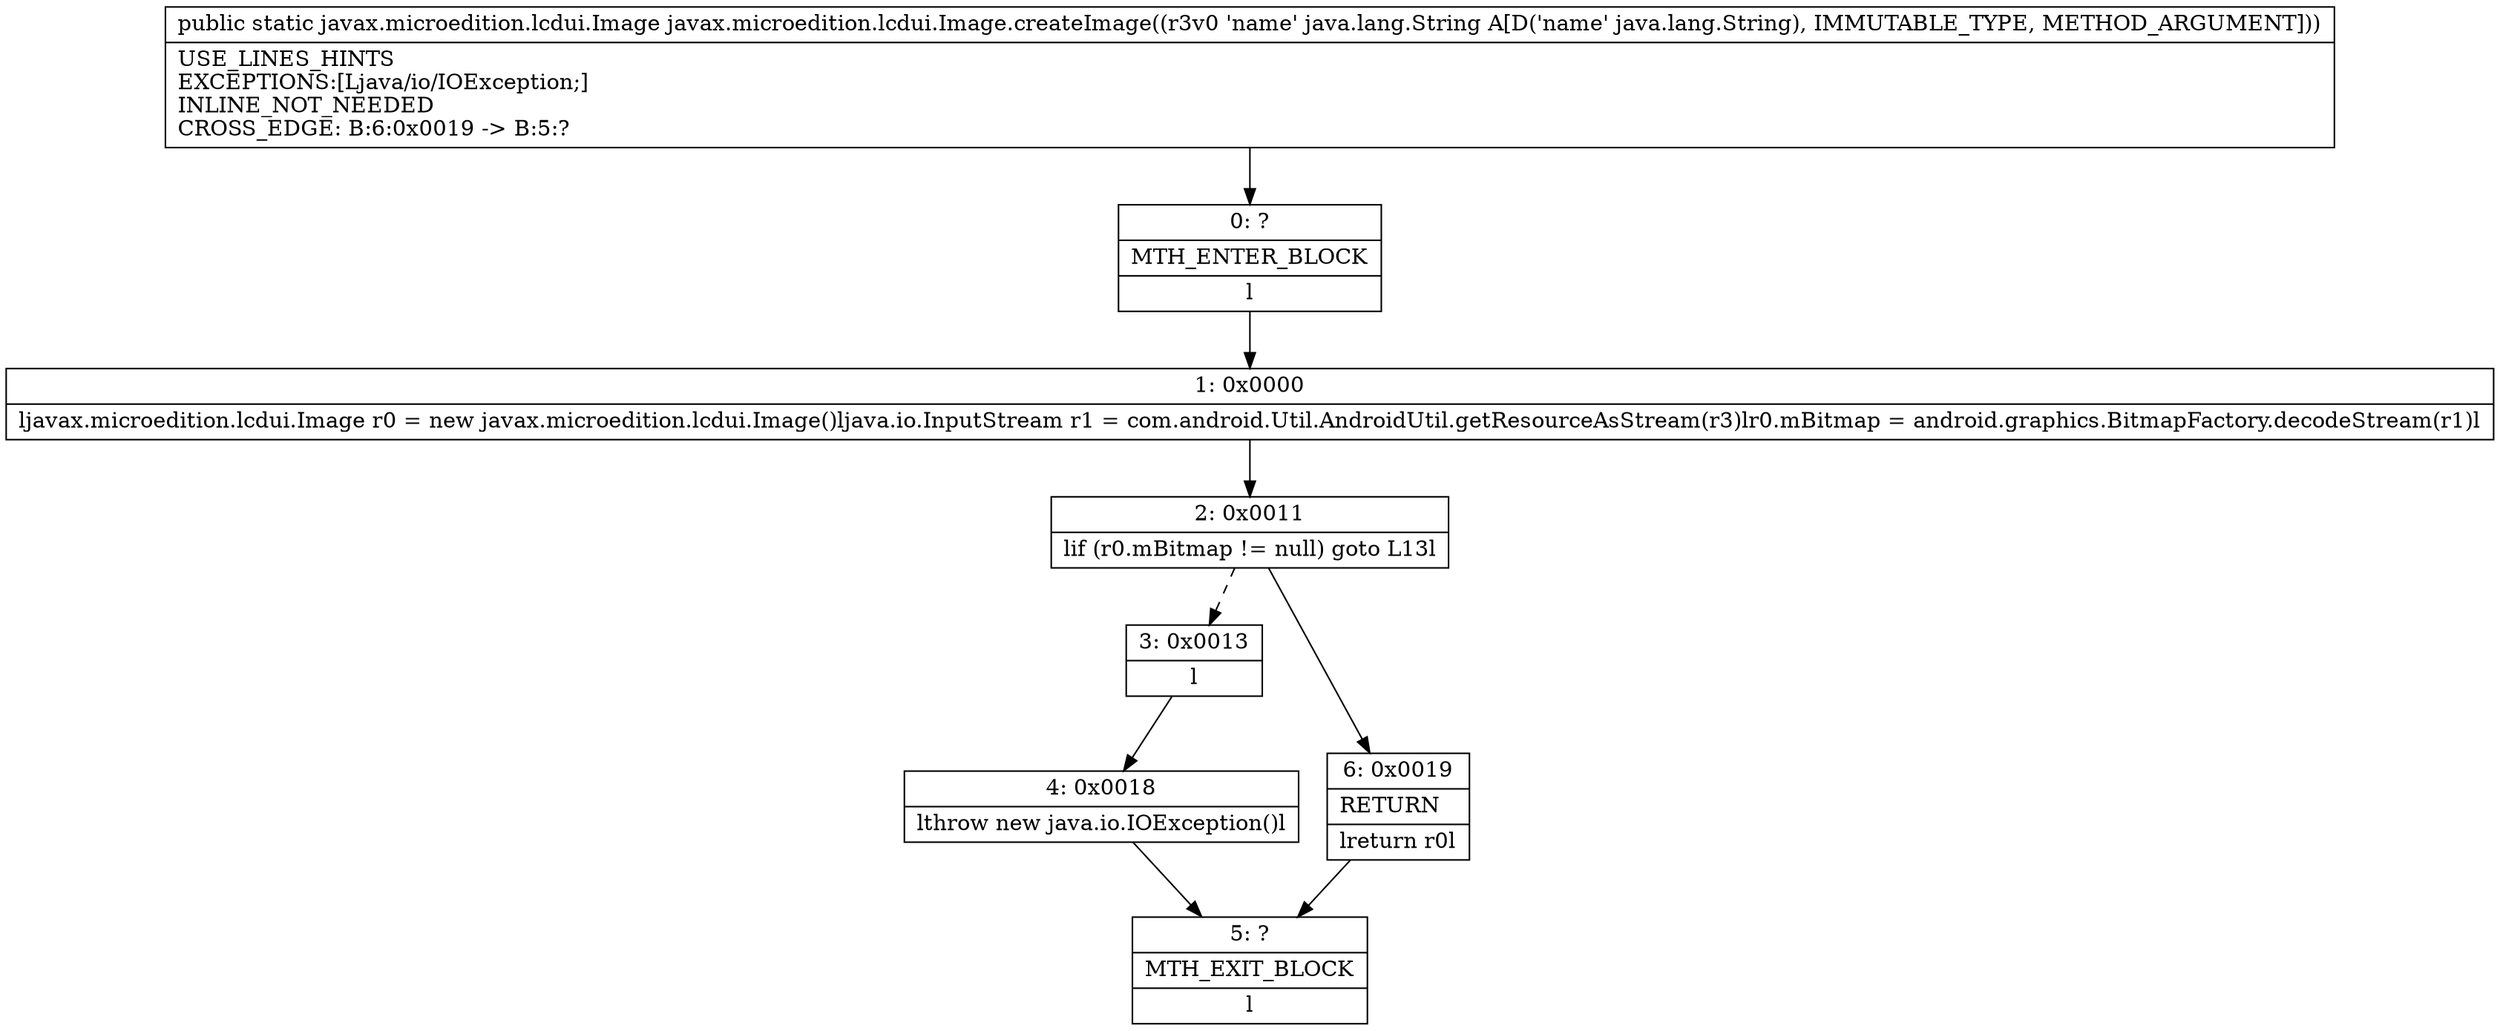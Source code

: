 digraph "CFG forjavax.microedition.lcdui.Image.createImage(Ljava\/lang\/String;)Ljavax\/microedition\/lcdui\/Image;" {
Node_0 [shape=record,label="{0\:\ ?|MTH_ENTER_BLOCK\l|l}"];
Node_1 [shape=record,label="{1\:\ 0x0000|ljavax.microedition.lcdui.Image r0 = new javax.microedition.lcdui.Image()ljava.io.InputStream r1 = com.android.Util.AndroidUtil.getResourceAsStream(r3)lr0.mBitmap = android.graphics.BitmapFactory.decodeStream(r1)l}"];
Node_2 [shape=record,label="{2\:\ 0x0011|lif (r0.mBitmap != null) goto L13l}"];
Node_3 [shape=record,label="{3\:\ 0x0013|l}"];
Node_4 [shape=record,label="{4\:\ 0x0018|lthrow new java.io.IOException()l}"];
Node_5 [shape=record,label="{5\:\ ?|MTH_EXIT_BLOCK\l|l}"];
Node_6 [shape=record,label="{6\:\ 0x0019|RETURN\l|lreturn r0l}"];
MethodNode[shape=record,label="{public static javax.microedition.lcdui.Image javax.microedition.lcdui.Image.createImage((r3v0 'name' java.lang.String A[D('name' java.lang.String), IMMUTABLE_TYPE, METHOD_ARGUMENT]))  | USE_LINES_HINTS\lEXCEPTIONS:[Ljava\/io\/IOException;]\lINLINE_NOT_NEEDED\lCROSS_EDGE: B:6:0x0019 \-\> B:5:?\l}"];
MethodNode -> Node_0;
Node_0 -> Node_1;
Node_1 -> Node_2;
Node_2 -> Node_3[style=dashed];
Node_2 -> Node_6;
Node_3 -> Node_4;
Node_4 -> Node_5;
Node_6 -> Node_5;
}

